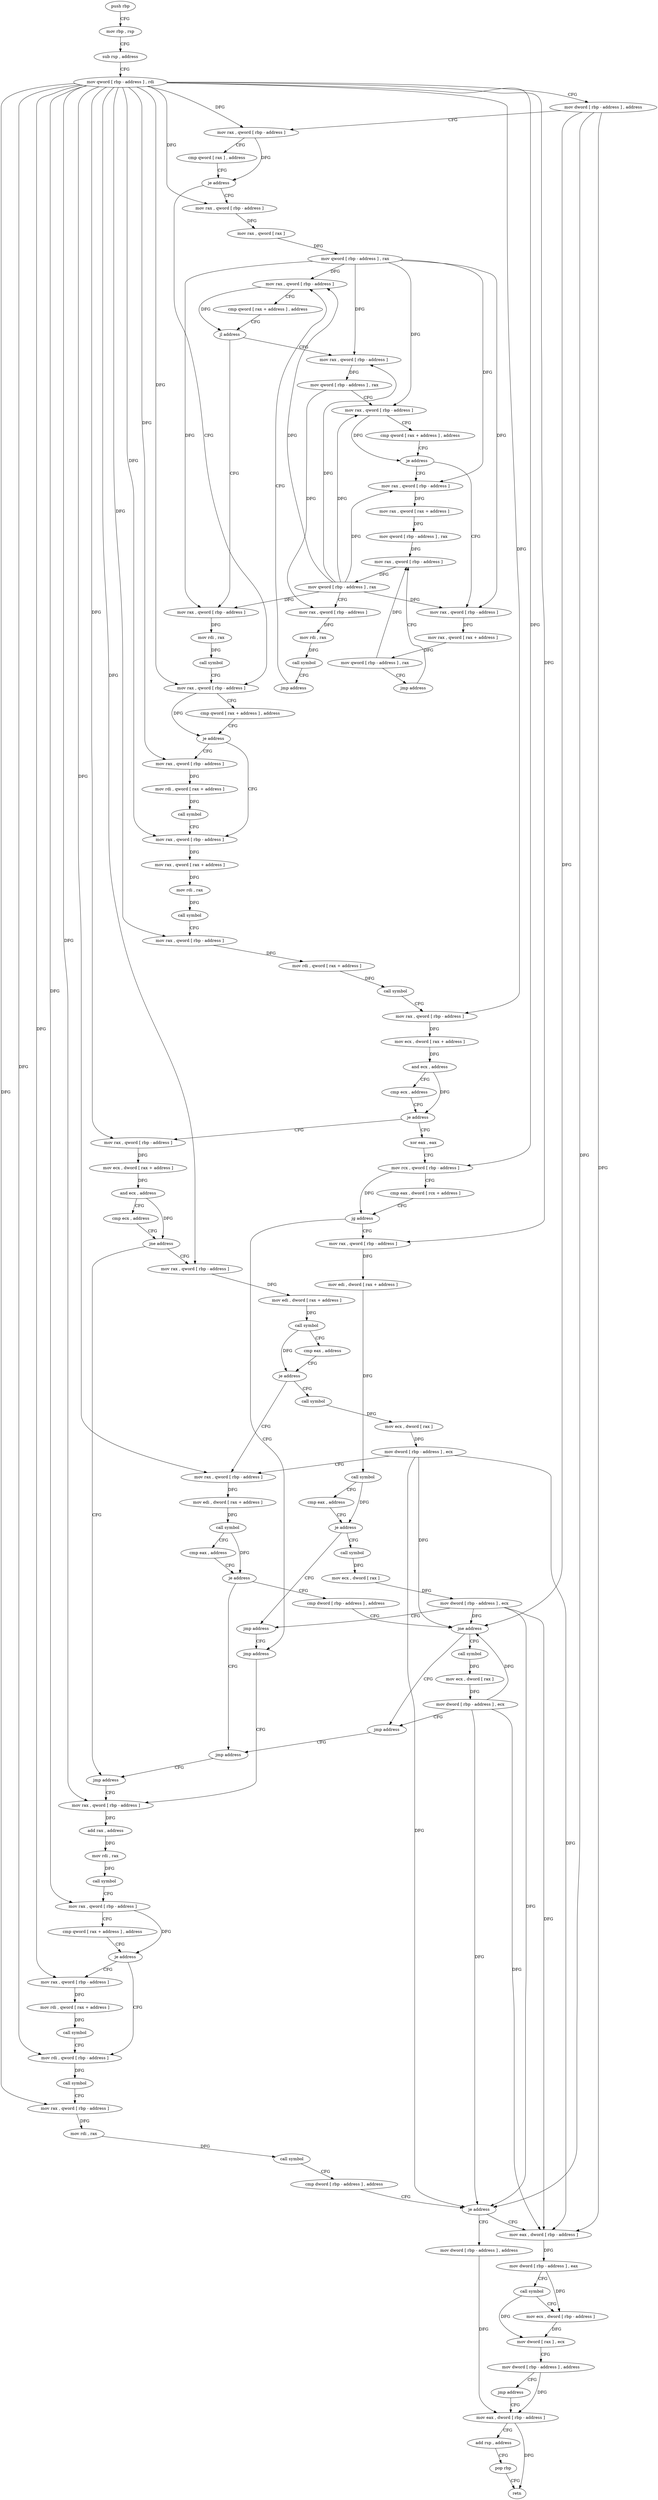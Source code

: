 digraph "func" {
"4215344" [label = "push rbp" ]
"4215345" [label = "mov rbp , rsp" ]
"4215348" [label = "sub rsp , address" ]
"4215352" [label = "mov qword [ rbp - address ] , rdi" ]
"4215356" [label = "mov dword [ rbp - address ] , address" ]
"4215363" [label = "mov rax , qword [ rbp - address ]" ]
"4215367" [label = "cmp qword [ rax ] , address" ]
"4215371" [label = "je address" ]
"4215492" [label = "mov rax , qword [ rbp - address ]" ]
"4215377" [label = "mov rax , qword [ rbp - address ]" ]
"4215496" [label = "cmp qword [ rax + address ] , address" ]
"4215501" [label = "je address" ]
"4215520" [label = "mov rax , qword [ rbp - address ]" ]
"4215507" [label = "mov rax , qword [ rbp - address ]" ]
"4215381" [label = "mov rax , qword [ rax ]" ]
"4215384" [label = "mov qword [ rbp - address ] , rax" ]
"4215388" [label = "mov rax , qword [ rbp - address ]" ]
"4215524" [label = "mov rax , qword [ rax + address ]" ]
"4215528" [label = "mov rdi , rax" ]
"4215531" [label = "call symbol" ]
"4215536" [label = "mov rax , qword [ rbp - address ]" ]
"4215540" [label = "mov rdi , qword [ rax + address ]" ]
"4215544" [label = "call symbol" ]
"4215549" [label = "mov rax , qword [ rbp - address ]" ]
"4215553" [label = "mov ecx , dword [ rax + address ]" ]
"4215556" [label = "and ecx , address" ]
"4215562" [label = "cmp ecx , address" ]
"4215565" [label = "je address" ]
"4215627" [label = "mov rax , qword [ rbp - address ]" ]
"4215571" [label = "xor eax , eax" ]
"4215511" [label = "mov rdi , qword [ rax + address ]" ]
"4215515" [label = "call symbol" ]
"4215480" [label = "mov rax , qword [ rbp - address ]" ]
"4215484" [label = "mov rdi , rax" ]
"4215487" [label = "call symbol" ]
"4215403" [label = "mov rax , qword [ rbp - address ]" ]
"4215407" [label = "mov qword [ rbp - address ] , rax" ]
"4215411" [label = "mov rax , qword [ rbp - address ]" ]
"4215415" [label = "cmp qword [ rax + address ] , address" ]
"4215420" [label = "je address" ]
"4215443" [label = "mov rax , qword [ rbp - address ]" ]
"4215426" [label = "mov rax , qword [ rbp - address ]" ]
"4215631" [label = "mov ecx , dword [ rax + address ]" ]
"4215634" [label = "and ecx , address" ]
"4215637" [label = "cmp ecx , address" ]
"4215640" [label = "jne address" ]
"4215728" [label = "jmp address" ]
"4215646" [label = "mov rax , qword [ rbp - address ]" ]
"4215573" [label = "mov rcx , qword [ rbp - address ]" ]
"4215577" [label = "cmp eax , dword [ rcx + address ]" ]
"4215580" [label = "jg address" ]
"4215622" [label = "jmp address" ]
"4215586" [label = "mov rax , qword [ rbp - address ]" ]
"4215447" [label = "mov rax , qword [ rax + address ]" ]
"4215451" [label = "mov qword [ rbp - address ] , rax" ]
"4215455" [label = "mov rax , qword [ rbp - address ]" ]
"4215430" [label = "mov rax , qword [ rax + address ]" ]
"4215434" [label = "mov qword [ rbp - address ] , rax" ]
"4215438" [label = "jmp address" ]
"4215733" [label = "mov rax , qword [ rbp - address ]" ]
"4215650" [label = "mov edi , dword [ rax + address ]" ]
"4215653" [label = "call symbol" ]
"4215658" [label = "cmp eax , address" ]
"4215661" [label = "je address" ]
"4215677" [label = "mov rax , qword [ rbp - address ]" ]
"4215667" [label = "call symbol" ]
"4215590" [label = "mov edi , dword [ rax + address ]" ]
"4215593" [label = "call symbol" ]
"4215598" [label = "cmp eax , address" ]
"4215601" [label = "je address" ]
"4215617" [label = "jmp address" ]
"4215607" [label = "call symbol" ]
"4215392" [label = "cmp qword [ rax + address ] , address" ]
"4215397" [label = "jl address" ]
"4215459" [label = "mov qword [ rbp - address ] , rax" ]
"4215463" [label = "mov rax , qword [ rbp - address ]" ]
"4215467" [label = "mov rdi , rax" ]
"4215470" [label = "call symbol" ]
"4215475" [label = "jmp address" ]
"4215737" [label = "add rax , address" ]
"4215743" [label = "mov rdi , rax" ]
"4215746" [label = "call symbol" ]
"4215751" [label = "mov rax , qword [ rbp - address ]" ]
"4215755" [label = "cmp qword [ rax + address ] , address" ]
"4215760" [label = "je address" ]
"4215779" [label = "mov rdi , qword [ rbp - address ]" ]
"4215766" [label = "mov rax , qword [ rbp - address ]" ]
"4215681" [label = "mov edi , dword [ rax + address ]" ]
"4215684" [label = "call symbol" ]
"4215689" [label = "cmp eax , address" ]
"4215692" [label = "je address" ]
"4215723" [label = "jmp address" ]
"4215698" [label = "cmp dword [ rbp - address ] , address" ]
"4215672" [label = "mov ecx , dword [ rax ]" ]
"4215674" [label = "mov dword [ rbp - address ] , ecx" ]
"4215612" [label = "mov ecx , dword [ rax ]" ]
"4215614" [label = "mov dword [ rbp - address ] , ecx" ]
"4215783" [label = "call symbol" ]
"4215788" [label = "mov rax , qword [ rbp - address ]" ]
"4215792" [label = "mov rdi , rax" ]
"4215795" [label = "call symbol" ]
"4215800" [label = "cmp dword [ rbp - address ] , address" ]
"4215804" [label = "je address" ]
"4215838" [label = "mov dword [ rbp - address ] , address" ]
"4215810" [label = "mov eax , dword [ rbp - address ]" ]
"4215770" [label = "mov rdi , qword [ rax + address ]" ]
"4215774" [label = "call symbol" ]
"4215702" [label = "jne address" ]
"4215718" [label = "jmp address" ]
"4215708" [label = "call symbol" ]
"4215845" [label = "mov eax , dword [ rbp - address ]" ]
"4215813" [label = "mov dword [ rbp - address ] , eax" ]
"4215816" [label = "call symbol" ]
"4215821" [label = "mov ecx , dword [ rbp - address ]" ]
"4215824" [label = "mov dword [ rax ] , ecx" ]
"4215826" [label = "mov dword [ rbp - address ] , address" ]
"4215833" [label = "jmp address" ]
"4215713" [label = "mov ecx , dword [ rax ]" ]
"4215715" [label = "mov dword [ rbp - address ] , ecx" ]
"4215848" [label = "add rsp , address" ]
"4215852" [label = "pop rbp" ]
"4215853" [label = "retn" ]
"4215344" -> "4215345" [ label = "CFG" ]
"4215345" -> "4215348" [ label = "CFG" ]
"4215348" -> "4215352" [ label = "CFG" ]
"4215352" -> "4215356" [ label = "CFG" ]
"4215352" -> "4215363" [ label = "DFG" ]
"4215352" -> "4215492" [ label = "DFG" ]
"4215352" -> "4215377" [ label = "DFG" ]
"4215352" -> "4215520" [ label = "DFG" ]
"4215352" -> "4215536" [ label = "DFG" ]
"4215352" -> "4215549" [ label = "DFG" ]
"4215352" -> "4215507" [ label = "DFG" ]
"4215352" -> "4215627" [ label = "DFG" ]
"4215352" -> "4215573" [ label = "DFG" ]
"4215352" -> "4215646" [ label = "DFG" ]
"4215352" -> "4215586" [ label = "DFG" ]
"4215352" -> "4215733" [ label = "DFG" ]
"4215352" -> "4215751" [ label = "DFG" ]
"4215352" -> "4215677" [ label = "DFG" ]
"4215352" -> "4215779" [ label = "DFG" ]
"4215352" -> "4215788" [ label = "DFG" ]
"4215352" -> "4215766" [ label = "DFG" ]
"4215356" -> "4215363" [ label = "CFG" ]
"4215356" -> "4215804" [ label = "DFG" ]
"4215356" -> "4215702" [ label = "DFG" ]
"4215356" -> "4215810" [ label = "DFG" ]
"4215363" -> "4215367" [ label = "CFG" ]
"4215363" -> "4215371" [ label = "DFG" ]
"4215367" -> "4215371" [ label = "CFG" ]
"4215371" -> "4215492" [ label = "CFG" ]
"4215371" -> "4215377" [ label = "CFG" ]
"4215492" -> "4215496" [ label = "CFG" ]
"4215492" -> "4215501" [ label = "DFG" ]
"4215377" -> "4215381" [ label = "DFG" ]
"4215496" -> "4215501" [ label = "CFG" ]
"4215501" -> "4215520" [ label = "CFG" ]
"4215501" -> "4215507" [ label = "CFG" ]
"4215520" -> "4215524" [ label = "DFG" ]
"4215507" -> "4215511" [ label = "DFG" ]
"4215381" -> "4215384" [ label = "DFG" ]
"4215384" -> "4215388" [ label = "DFG" ]
"4215384" -> "4215480" [ label = "DFG" ]
"4215384" -> "4215403" [ label = "DFG" ]
"4215384" -> "4215411" [ label = "DFG" ]
"4215384" -> "4215443" [ label = "DFG" ]
"4215384" -> "4215426" [ label = "DFG" ]
"4215388" -> "4215392" [ label = "CFG" ]
"4215388" -> "4215397" [ label = "DFG" ]
"4215524" -> "4215528" [ label = "DFG" ]
"4215528" -> "4215531" [ label = "DFG" ]
"4215531" -> "4215536" [ label = "CFG" ]
"4215536" -> "4215540" [ label = "DFG" ]
"4215540" -> "4215544" [ label = "DFG" ]
"4215544" -> "4215549" [ label = "CFG" ]
"4215549" -> "4215553" [ label = "DFG" ]
"4215553" -> "4215556" [ label = "DFG" ]
"4215556" -> "4215562" [ label = "CFG" ]
"4215556" -> "4215565" [ label = "DFG" ]
"4215562" -> "4215565" [ label = "CFG" ]
"4215565" -> "4215627" [ label = "CFG" ]
"4215565" -> "4215571" [ label = "CFG" ]
"4215627" -> "4215631" [ label = "DFG" ]
"4215571" -> "4215573" [ label = "CFG" ]
"4215511" -> "4215515" [ label = "DFG" ]
"4215515" -> "4215520" [ label = "CFG" ]
"4215480" -> "4215484" [ label = "DFG" ]
"4215484" -> "4215487" [ label = "DFG" ]
"4215487" -> "4215492" [ label = "CFG" ]
"4215403" -> "4215407" [ label = "DFG" ]
"4215407" -> "4215411" [ label = "CFG" ]
"4215407" -> "4215463" [ label = "DFG" ]
"4215411" -> "4215415" [ label = "CFG" ]
"4215411" -> "4215420" [ label = "DFG" ]
"4215415" -> "4215420" [ label = "CFG" ]
"4215420" -> "4215443" [ label = "CFG" ]
"4215420" -> "4215426" [ label = "CFG" ]
"4215443" -> "4215447" [ label = "DFG" ]
"4215426" -> "4215430" [ label = "DFG" ]
"4215631" -> "4215634" [ label = "DFG" ]
"4215634" -> "4215637" [ label = "CFG" ]
"4215634" -> "4215640" [ label = "DFG" ]
"4215637" -> "4215640" [ label = "CFG" ]
"4215640" -> "4215728" [ label = "CFG" ]
"4215640" -> "4215646" [ label = "CFG" ]
"4215728" -> "4215733" [ label = "CFG" ]
"4215646" -> "4215650" [ label = "DFG" ]
"4215573" -> "4215577" [ label = "CFG" ]
"4215573" -> "4215580" [ label = "DFG" ]
"4215577" -> "4215580" [ label = "CFG" ]
"4215580" -> "4215622" [ label = "CFG" ]
"4215580" -> "4215586" [ label = "CFG" ]
"4215622" -> "4215733" [ label = "CFG" ]
"4215586" -> "4215590" [ label = "DFG" ]
"4215447" -> "4215451" [ label = "DFG" ]
"4215451" -> "4215455" [ label = "DFG" ]
"4215455" -> "4215459" [ label = "DFG" ]
"4215430" -> "4215434" [ label = "DFG" ]
"4215434" -> "4215438" [ label = "CFG" ]
"4215434" -> "4215455" [ label = "DFG" ]
"4215438" -> "4215455" [ label = "CFG" ]
"4215733" -> "4215737" [ label = "DFG" ]
"4215650" -> "4215653" [ label = "DFG" ]
"4215653" -> "4215658" [ label = "CFG" ]
"4215653" -> "4215661" [ label = "DFG" ]
"4215658" -> "4215661" [ label = "CFG" ]
"4215661" -> "4215677" [ label = "CFG" ]
"4215661" -> "4215667" [ label = "CFG" ]
"4215677" -> "4215681" [ label = "DFG" ]
"4215667" -> "4215672" [ label = "DFG" ]
"4215590" -> "4215593" [ label = "DFG" ]
"4215593" -> "4215598" [ label = "CFG" ]
"4215593" -> "4215601" [ label = "DFG" ]
"4215598" -> "4215601" [ label = "CFG" ]
"4215601" -> "4215617" [ label = "CFG" ]
"4215601" -> "4215607" [ label = "CFG" ]
"4215617" -> "4215622" [ label = "CFG" ]
"4215607" -> "4215612" [ label = "DFG" ]
"4215392" -> "4215397" [ label = "CFG" ]
"4215397" -> "4215480" [ label = "CFG" ]
"4215397" -> "4215403" [ label = "CFG" ]
"4215459" -> "4215463" [ label = "CFG" ]
"4215459" -> "4215388" [ label = "DFG" ]
"4215459" -> "4215480" [ label = "DFG" ]
"4215459" -> "4215403" [ label = "DFG" ]
"4215459" -> "4215411" [ label = "DFG" ]
"4215459" -> "4215443" [ label = "DFG" ]
"4215459" -> "4215426" [ label = "DFG" ]
"4215463" -> "4215467" [ label = "DFG" ]
"4215467" -> "4215470" [ label = "DFG" ]
"4215470" -> "4215475" [ label = "CFG" ]
"4215475" -> "4215388" [ label = "CFG" ]
"4215737" -> "4215743" [ label = "DFG" ]
"4215743" -> "4215746" [ label = "DFG" ]
"4215746" -> "4215751" [ label = "CFG" ]
"4215751" -> "4215755" [ label = "CFG" ]
"4215751" -> "4215760" [ label = "DFG" ]
"4215755" -> "4215760" [ label = "CFG" ]
"4215760" -> "4215779" [ label = "CFG" ]
"4215760" -> "4215766" [ label = "CFG" ]
"4215779" -> "4215783" [ label = "DFG" ]
"4215766" -> "4215770" [ label = "DFG" ]
"4215681" -> "4215684" [ label = "DFG" ]
"4215684" -> "4215689" [ label = "CFG" ]
"4215684" -> "4215692" [ label = "DFG" ]
"4215689" -> "4215692" [ label = "CFG" ]
"4215692" -> "4215723" [ label = "CFG" ]
"4215692" -> "4215698" [ label = "CFG" ]
"4215723" -> "4215728" [ label = "CFG" ]
"4215698" -> "4215702" [ label = "CFG" ]
"4215672" -> "4215674" [ label = "DFG" ]
"4215674" -> "4215677" [ label = "CFG" ]
"4215674" -> "4215804" [ label = "DFG" ]
"4215674" -> "4215702" [ label = "DFG" ]
"4215674" -> "4215810" [ label = "DFG" ]
"4215612" -> "4215614" [ label = "DFG" ]
"4215614" -> "4215617" [ label = "CFG" ]
"4215614" -> "4215804" [ label = "DFG" ]
"4215614" -> "4215702" [ label = "DFG" ]
"4215614" -> "4215810" [ label = "DFG" ]
"4215783" -> "4215788" [ label = "CFG" ]
"4215788" -> "4215792" [ label = "DFG" ]
"4215792" -> "4215795" [ label = "DFG" ]
"4215795" -> "4215800" [ label = "CFG" ]
"4215800" -> "4215804" [ label = "CFG" ]
"4215804" -> "4215838" [ label = "CFG" ]
"4215804" -> "4215810" [ label = "CFG" ]
"4215838" -> "4215845" [ label = "DFG" ]
"4215810" -> "4215813" [ label = "DFG" ]
"4215770" -> "4215774" [ label = "DFG" ]
"4215774" -> "4215779" [ label = "CFG" ]
"4215702" -> "4215718" [ label = "CFG" ]
"4215702" -> "4215708" [ label = "CFG" ]
"4215718" -> "4215723" [ label = "CFG" ]
"4215708" -> "4215713" [ label = "DFG" ]
"4215845" -> "4215848" [ label = "CFG" ]
"4215845" -> "4215853" [ label = "DFG" ]
"4215813" -> "4215816" [ label = "CFG" ]
"4215813" -> "4215821" [ label = "DFG" ]
"4215816" -> "4215821" [ label = "CFG" ]
"4215816" -> "4215824" [ label = "DFG" ]
"4215821" -> "4215824" [ label = "DFG" ]
"4215824" -> "4215826" [ label = "CFG" ]
"4215826" -> "4215833" [ label = "CFG" ]
"4215826" -> "4215845" [ label = "DFG" ]
"4215833" -> "4215845" [ label = "CFG" ]
"4215713" -> "4215715" [ label = "DFG" ]
"4215715" -> "4215718" [ label = "CFG" ]
"4215715" -> "4215804" [ label = "DFG" ]
"4215715" -> "4215702" [ label = "DFG" ]
"4215715" -> "4215810" [ label = "DFG" ]
"4215848" -> "4215852" [ label = "CFG" ]
"4215852" -> "4215853" [ label = "CFG" ]
}
